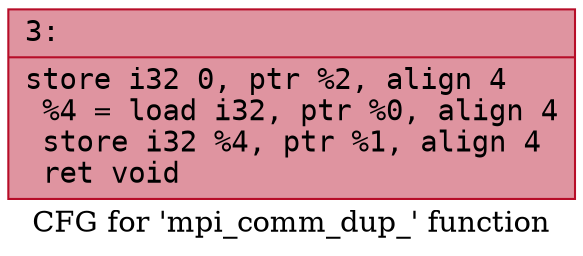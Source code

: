 digraph "CFG for 'mpi_comm_dup_' function" {
	label="CFG for 'mpi_comm_dup_' function";

	Node0x5560a31bec10 [shape=record,color="#b70d28ff", style=filled, fillcolor="#b70d2870" fontname="Courier",label="{3:\l|  store i32 0, ptr %2, align 4\l  %4 = load i32, ptr %0, align 4\l  store i32 %4, ptr %1, align 4\l  ret void\l}"];
}
